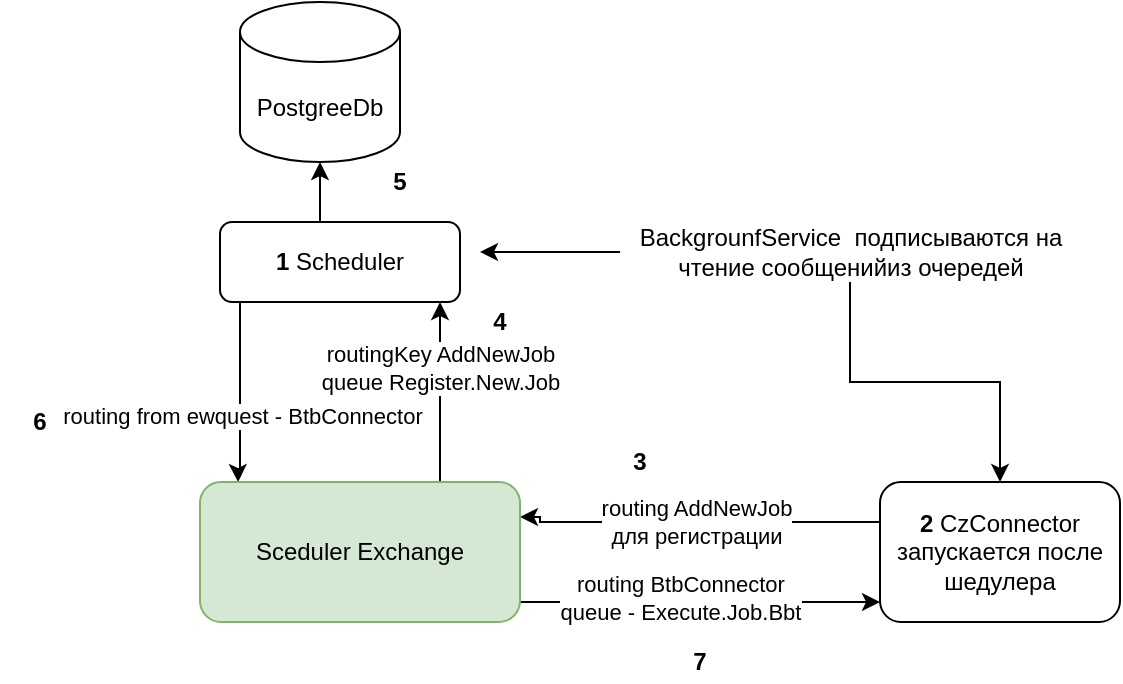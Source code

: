 <mxfile version="14.5.1" type="device"><diagram id="C5RBs43oDa-KdzZeNtuy" name="Page-1"><mxGraphModel dx="1328" dy="1857" grid="1" gridSize="10" guides="1" tooltips="1" connect="1" arrows="1" fold="1" page="1" pageScale="1" pageWidth="827" pageHeight="1169" math="0" shadow="0"><root><mxCell id="WIyWlLk6GJQsqaUBKTNV-0"/><mxCell id="WIyWlLk6GJQsqaUBKTNV-1" parent="WIyWlLk6GJQsqaUBKTNV-0"/><mxCell id="wMEmh9dh5eWCMzxj8ICo-11" style="edgeStyle=orthogonalEdgeStyle;rounded=0;orthogonalLoop=1;jettySize=auto;html=1;exitX=0.5;exitY=0;exitDx=0;exitDy=0;entryX=0.5;entryY=1;entryDx=0;entryDy=0;entryPerimeter=0;" parent="WIyWlLk6GJQsqaUBKTNV-1" source="WIyWlLk6GJQsqaUBKTNV-3" target="wMEmh9dh5eWCMzxj8ICo-9" edge="1"><mxGeometry relative="1" as="geometry"/></mxCell><mxCell id="wMEmh9dh5eWCMzxj8ICo-15" style="edgeStyle=orthogonalEdgeStyle;rounded=0;orthogonalLoop=1;jettySize=auto;html=1;entryX=0.119;entryY=0;entryDx=0;entryDy=0;entryPerimeter=0;" parent="WIyWlLk6GJQsqaUBKTNV-1" source="WIyWlLk6GJQsqaUBKTNV-3" target="wMEmh9dh5eWCMzxj8ICo-5" edge="1"><mxGeometry relative="1" as="geometry"><Array as="points"><mxPoint x="170" y="207"/><mxPoint x="169" y="207"/></Array></mxGeometry></mxCell><mxCell id="wMEmh9dh5eWCMzxj8ICo-16" value="routing from ewquest - BtbConnector" style="edgeLabel;html=1;align=center;verticalAlign=middle;resizable=0;points=[];" parent="wMEmh9dh5eWCMzxj8ICo-15" vertex="1" connectable="0"><mxGeometry x="0.253" y="1" relative="1" as="geometry"><mxPoint as="offset"/></mxGeometry></mxCell><mxCell id="WIyWlLk6GJQsqaUBKTNV-3" value="&lt;p&gt;&lt;b&gt;1&lt;/b&gt; Scheduler&lt;/p&gt;" style="rounded=1;whiteSpace=wrap;html=1;fontSize=12;glass=0;strokeWidth=1;shadow=0;" parent="WIyWlLk6GJQsqaUBKTNV-1" vertex="1"><mxGeometry x="160" y="80" width="120" height="40" as="geometry"/></mxCell><mxCell id="wMEmh9dh5eWCMzxj8ICo-4" style="edgeStyle=orthogonalEdgeStyle;rounded=0;orthogonalLoop=1;jettySize=auto;html=1;exitX=0.75;exitY=0;exitDx=0;exitDy=0;" parent="WIyWlLk6GJQsqaUBKTNV-1" source="wMEmh9dh5eWCMzxj8ICo-5" edge="1"><mxGeometry relative="1" as="geometry"><mxPoint x="220" y="190" as="sourcePoint"/><mxPoint x="270" y="120" as="targetPoint"/><Array as="points"><mxPoint x="270" y="120"/></Array></mxGeometry></mxCell><mxCell id="wMEmh9dh5eWCMzxj8ICo-6" value="routingKey AddNewJob&lt;br&gt;queue Register.New.Job" style="edgeLabel;html=1;align=center;verticalAlign=middle;resizable=0;points=[];" parent="wMEmh9dh5eWCMzxj8ICo-4" vertex="1" connectable="0"><mxGeometry x="0.267" relative="1" as="geometry"><mxPoint as="offset"/></mxGeometry></mxCell><mxCell id="wMEmh9dh5eWCMzxj8ICo-2" style="edgeStyle=orthogonalEdgeStyle;rounded=0;orthogonalLoop=1;jettySize=auto;html=1;entryX=1;entryY=0.25;entryDx=0;entryDy=0;" parent="WIyWlLk6GJQsqaUBKTNV-1" source="wMEmh9dh5eWCMzxj8ICo-0" target="wMEmh9dh5eWCMzxj8ICo-5" edge="1"><mxGeometry relative="1" as="geometry"><mxPoint x="320" y="230" as="targetPoint"/><Array as="points"><mxPoint x="320" y="230"/><mxPoint x="320" y="228"/></Array></mxGeometry></mxCell><mxCell id="wMEmh9dh5eWCMzxj8ICo-3" value="routing AddNewJob&lt;br&gt;для регистрации" style="edgeLabel;html=1;align=center;verticalAlign=middle;resizable=0;points=[];" parent="wMEmh9dh5eWCMzxj8ICo-2" vertex="1" connectable="0"><mxGeometry x="0.215" relative="1" as="geometry"><mxPoint x="19" as="offset"/></mxGeometry></mxCell><mxCell id="wMEmh9dh5eWCMzxj8ICo-0" value="&lt;b&gt;2&lt;/b&gt; CzConnector запускается после шедулера" style="rounded=1;whiteSpace=wrap;html=1;fontSize=12;glass=0;strokeWidth=1;shadow=0;" parent="WIyWlLk6GJQsqaUBKTNV-1" vertex="1"><mxGeometry x="490" y="210" width="120" height="70" as="geometry"/></mxCell><mxCell id="wMEmh9dh5eWCMzxj8ICo-17" style="edgeStyle=orthogonalEdgeStyle;rounded=0;orthogonalLoop=1;jettySize=auto;html=1;" parent="WIyWlLk6GJQsqaUBKTNV-1" source="wMEmh9dh5eWCMzxj8ICo-5" edge="1"><mxGeometry relative="1" as="geometry"><mxPoint x="490" y="270" as="targetPoint"/><Array as="points"><mxPoint x="490" y="270"/></Array></mxGeometry></mxCell><mxCell id="wMEmh9dh5eWCMzxj8ICo-18" value="routing BtbConnector&lt;br&gt;queue - Execute.Job.Bbt" style="edgeLabel;html=1;align=center;verticalAlign=middle;resizable=0;points=[];" parent="wMEmh9dh5eWCMzxj8ICo-17" vertex="1" connectable="0"><mxGeometry x="-0.344" y="2" relative="1" as="geometry"><mxPoint x="21" as="offset"/></mxGeometry></mxCell><mxCell id="wMEmh9dh5eWCMzxj8ICo-5" value="Sceduler Exchange" style="rounded=1;whiteSpace=wrap;html=1;fontSize=12;glass=0;strokeWidth=1;shadow=0;fillColor=#d5e8d4;strokeColor=#82b366;" parent="WIyWlLk6GJQsqaUBKTNV-1" vertex="1"><mxGeometry x="150" y="210" width="160" height="70" as="geometry"/></mxCell><mxCell id="wMEmh9dh5eWCMzxj8ICo-7" value="&lt;b&gt;3&lt;/b&gt;" style="text;html=1;strokeColor=none;fillColor=none;align=center;verticalAlign=middle;whiteSpace=wrap;rounded=0;" parent="WIyWlLk6GJQsqaUBKTNV-1" vertex="1"><mxGeometry x="350" y="190" width="40" height="20" as="geometry"/></mxCell><mxCell id="wMEmh9dh5eWCMzxj8ICo-8" value="&lt;b&gt;4&lt;/b&gt;" style="text;html=1;strokeColor=none;fillColor=none;align=center;verticalAlign=middle;whiteSpace=wrap;rounded=0;" parent="WIyWlLk6GJQsqaUBKTNV-1" vertex="1"><mxGeometry x="280" y="120" width="40" height="20" as="geometry"/></mxCell><mxCell id="wMEmh9dh5eWCMzxj8ICo-9" value="PostgreeDb" style="shape=cylinder3;whiteSpace=wrap;html=1;boundedLbl=1;backgroundOutline=1;size=15;" parent="WIyWlLk6GJQsqaUBKTNV-1" vertex="1"><mxGeometry x="170" y="-30" width="80" height="80" as="geometry"/></mxCell><mxCell id="wMEmh9dh5eWCMzxj8ICo-12" value="&lt;b&gt;5&lt;/b&gt;" style="text;html=1;strokeColor=none;fillColor=none;align=center;verticalAlign=middle;whiteSpace=wrap;rounded=0;" parent="WIyWlLk6GJQsqaUBKTNV-1" vertex="1"><mxGeometry x="230" y="50" width="40" height="20" as="geometry"/></mxCell><mxCell id="wMEmh9dh5eWCMzxj8ICo-13" value="&lt;b&gt;6&lt;/b&gt;" style="text;html=1;strokeColor=none;fillColor=none;align=center;verticalAlign=middle;whiteSpace=wrap;rounded=0;" parent="WIyWlLk6GJQsqaUBKTNV-1" vertex="1"><mxGeometry x="50" y="170" width="40" height="20" as="geometry"/></mxCell><mxCell id="wMEmh9dh5eWCMzxj8ICo-19" value="&lt;b&gt;7&lt;/b&gt;" style="text;html=1;strokeColor=none;fillColor=none;align=center;verticalAlign=middle;whiteSpace=wrap;rounded=0;" parent="WIyWlLk6GJQsqaUBKTNV-1" vertex="1"><mxGeometry x="380" y="290" width="40" height="20" as="geometry"/></mxCell><mxCell id="5ki2I6R-N_D1OC2dJZ-7-1" style="edgeStyle=orthogonalEdgeStyle;rounded=0;orthogonalLoop=1;jettySize=auto;html=1;" parent="WIyWlLk6GJQsqaUBKTNV-1" source="5ki2I6R-N_D1OC2dJZ-7-0" edge="1"><mxGeometry relative="1" as="geometry"><mxPoint x="290" y="95" as="targetPoint"/></mxGeometry></mxCell><mxCell id="5ki2I6R-N_D1OC2dJZ-7-2" style="edgeStyle=orthogonalEdgeStyle;rounded=0;orthogonalLoop=1;jettySize=auto;html=1;entryX=0.5;entryY=0;entryDx=0;entryDy=0;" parent="WIyWlLk6GJQsqaUBKTNV-1" source="5ki2I6R-N_D1OC2dJZ-7-0" target="wMEmh9dh5eWCMzxj8ICo-0" edge="1"><mxGeometry relative="1" as="geometry"/></mxCell><mxCell id="5ki2I6R-N_D1OC2dJZ-7-0" value="BackgrounfService&amp;nbsp; подписываются на &lt;br&gt;чтение сообщенийиз очередей" style="text;html=1;align=center;verticalAlign=middle;resizable=0;points=[];autosize=1;" parent="WIyWlLk6GJQsqaUBKTNV-1" vertex="1"><mxGeometry x="360" y="80" width="230" height="30" as="geometry"/></mxCell></root></mxGraphModel></diagram></mxfile>